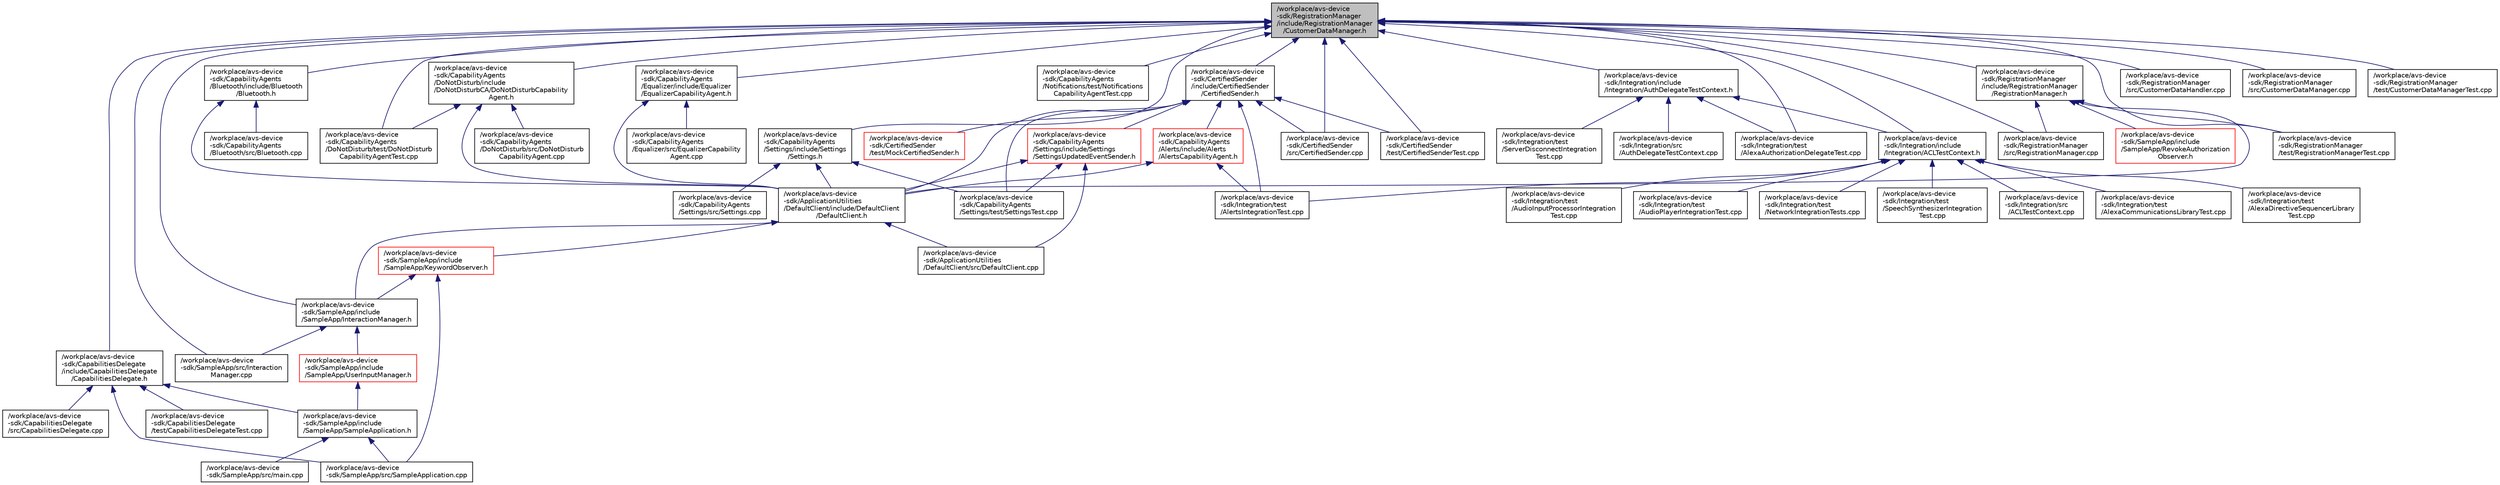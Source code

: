 digraph "/workplace/avs-device-sdk/RegistrationManager/include/RegistrationManager/CustomerDataManager.h"
{
  edge [fontname="Helvetica",fontsize="10",labelfontname="Helvetica",labelfontsize="10"];
  node [fontname="Helvetica",fontsize="10",shape=record];
  Node1 [label="/workplace/avs-device\l-sdk/RegistrationManager\l/include/RegistrationManager\l/CustomerDataManager.h",height=0.2,width=0.4,color="black", fillcolor="grey75", style="filled", fontcolor="black"];
  Node1 -> Node2 [dir="back",color="midnightblue",fontsize="10",style="solid",fontname="Helvetica"];
  Node2 [label="/workplace/avs-device\l-sdk/CapabilitiesDelegate\l/include/CapabilitiesDelegate\l/CapabilitiesDelegate.h",height=0.2,width=0.4,color="black", fillcolor="white", style="filled",URL="$_capabilities_delegate_8h.html"];
  Node2 -> Node3 [dir="back",color="midnightblue",fontsize="10",style="solid",fontname="Helvetica"];
  Node3 [label="/workplace/avs-device\l-sdk/CapabilitiesDelegate\l/src/CapabilitiesDelegate.cpp",height=0.2,width=0.4,color="black", fillcolor="white", style="filled",URL="$_capabilities_delegate_8cpp.html"];
  Node2 -> Node4 [dir="back",color="midnightblue",fontsize="10",style="solid",fontname="Helvetica"];
  Node4 [label="/workplace/avs-device\l-sdk/CapabilitiesDelegate\l/test/CapabilitiesDelegateTest.cpp",height=0.2,width=0.4,color="black", fillcolor="white", style="filled",URL="$_capabilities_delegate_test_8cpp.html"];
  Node2 -> Node5 [dir="back",color="midnightblue",fontsize="10",style="solid",fontname="Helvetica"];
  Node5 [label="/workplace/avs-device\l-sdk/SampleApp/include\l/SampleApp/SampleApplication.h",height=0.2,width=0.4,color="black", fillcolor="white", style="filled",URL="$_sample_application_8h.html"];
  Node5 -> Node6 [dir="back",color="midnightblue",fontsize="10",style="solid",fontname="Helvetica"];
  Node6 [label="/workplace/avs-device\l-sdk/SampleApp/src/main.cpp",height=0.2,width=0.4,color="black", fillcolor="white", style="filled",URL="$main_8cpp.html"];
  Node5 -> Node7 [dir="back",color="midnightblue",fontsize="10",style="solid",fontname="Helvetica"];
  Node7 [label="/workplace/avs-device\l-sdk/SampleApp/src/SampleApplication.cpp",height=0.2,width=0.4,color="black", fillcolor="white", style="filled",URL="$_sample_application_8cpp.html"];
  Node2 -> Node7 [dir="back",color="midnightblue",fontsize="10",style="solid",fontname="Helvetica"];
  Node1 -> Node8 [dir="back",color="midnightblue",fontsize="10",style="solid",fontname="Helvetica"];
  Node8 [label="/workplace/avs-device\l-sdk/CapabilityAgents\l/Bluetooth/include/Bluetooth\l/Bluetooth.h",height=0.2,width=0.4,color="black", fillcolor="white", style="filled",URL="$_bluetooth_8h.html"];
  Node8 -> Node9 [dir="back",color="midnightblue",fontsize="10",style="solid",fontname="Helvetica"];
  Node9 [label="/workplace/avs-device\l-sdk/ApplicationUtilities\l/DefaultClient/include/DefaultClient\l/DefaultClient.h",height=0.2,width=0.4,color="black", fillcolor="white", style="filled",URL="$_default_client_8h.html"];
  Node9 -> Node10 [dir="back",color="midnightblue",fontsize="10",style="solid",fontname="Helvetica"];
  Node10 [label="/workplace/avs-device\l-sdk/ApplicationUtilities\l/DefaultClient/src/DefaultClient.cpp",height=0.2,width=0.4,color="black", fillcolor="white", style="filled",URL="$_default_client_8cpp.html"];
  Node9 -> Node11 [dir="back",color="midnightblue",fontsize="10",style="solid",fontname="Helvetica"];
  Node11 [label="/workplace/avs-device\l-sdk/SampleApp/include\l/SampleApp/InteractionManager.h",height=0.2,width=0.4,color="black", fillcolor="white", style="filled",URL="$_interaction_manager_8h.html"];
  Node11 -> Node12 [dir="back",color="midnightblue",fontsize="10",style="solid",fontname="Helvetica"];
  Node12 [label="/workplace/avs-device\l-sdk/SampleApp/include\l/SampleApp/UserInputManager.h",height=0.2,width=0.4,color="red", fillcolor="white", style="filled",URL="$_user_input_manager_8h.html"];
  Node12 -> Node5 [dir="back",color="midnightblue",fontsize="10",style="solid",fontname="Helvetica"];
  Node11 -> Node13 [dir="back",color="midnightblue",fontsize="10",style="solid",fontname="Helvetica"];
  Node13 [label="/workplace/avs-device\l-sdk/SampleApp/src/Interaction\lManager.cpp",height=0.2,width=0.4,color="black", fillcolor="white", style="filled",URL="$_interaction_manager_8cpp.html"];
  Node9 -> Node14 [dir="back",color="midnightblue",fontsize="10",style="solid",fontname="Helvetica"];
  Node14 [label="/workplace/avs-device\l-sdk/SampleApp/include\l/SampleApp/KeywordObserver.h",height=0.2,width=0.4,color="red", fillcolor="white", style="filled",URL="$_keyword_observer_8h.html"];
  Node14 -> Node11 [dir="back",color="midnightblue",fontsize="10",style="solid",fontname="Helvetica"];
  Node14 -> Node7 [dir="back",color="midnightblue",fontsize="10",style="solid",fontname="Helvetica"];
  Node8 -> Node15 [dir="back",color="midnightblue",fontsize="10",style="solid",fontname="Helvetica"];
  Node15 [label="/workplace/avs-device\l-sdk/CapabilityAgents\l/Bluetooth/src/Bluetooth.cpp",height=0.2,width=0.4,color="black", fillcolor="white", style="filled",URL="$_bluetooth_8cpp.html"];
  Node1 -> Node16 [dir="back",color="midnightblue",fontsize="10",style="solid",fontname="Helvetica"];
  Node16 [label="/workplace/avs-device\l-sdk/CapabilityAgents\l/DoNotDisturb/include\l/DoNotDisturbCA/DoNotDisturbCapability\lAgent.h",height=0.2,width=0.4,color="black", fillcolor="white", style="filled",URL="$_do_not_disturb_capability_agent_8h.html"];
  Node16 -> Node9 [dir="back",color="midnightblue",fontsize="10",style="solid",fontname="Helvetica"];
  Node16 -> Node17 [dir="back",color="midnightblue",fontsize="10",style="solid",fontname="Helvetica"];
  Node17 [label="/workplace/avs-device\l-sdk/CapabilityAgents\l/DoNotDisturb/src/DoNotDisturb\lCapabilityAgent.cpp",height=0.2,width=0.4,color="black", fillcolor="white", style="filled",URL="$_do_not_disturb_capability_agent_8cpp.html"];
  Node16 -> Node18 [dir="back",color="midnightblue",fontsize="10",style="solid",fontname="Helvetica"];
  Node18 [label="/workplace/avs-device\l-sdk/CapabilityAgents\l/DoNotDisturb/test/DoNotDisturb\lCapabilityAgentTest.cpp",height=0.2,width=0.4,color="black", fillcolor="white", style="filled",URL="$_do_not_disturb_capability_agent_test_8cpp.html"];
  Node1 -> Node18 [dir="back",color="midnightblue",fontsize="10",style="solid",fontname="Helvetica"];
  Node1 -> Node19 [dir="back",color="midnightblue",fontsize="10",style="solid",fontname="Helvetica"];
  Node19 [label="/workplace/avs-device\l-sdk/CapabilityAgents\l/Equalizer/include/Equalizer\l/EqualizerCapabilityAgent.h",height=0.2,width=0.4,color="black", fillcolor="white", style="filled",URL="$_equalizer_capability_agent_8h.html"];
  Node19 -> Node9 [dir="back",color="midnightblue",fontsize="10",style="solid",fontname="Helvetica"];
  Node19 -> Node20 [dir="back",color="midnightblue",fontsize="10",style="solid",fontname="Helvetica"];
  Node20 [label="/workplace/avs-device\l-sdk/CapabilityAgents\l/Equalizer/src/EqualizerCapability\lAgent.cpp",height=0.2,width=0.4,color="black", fillcolor="white", style="filled",URL="$_equalizer_capability_agent_8cpp.html"];
  Node1 -> Node21 [dir="back",color="midnightblue",fontsize="10",style="solid",fontname="Helvetica"];
  Node21 [label="/workplace/avs-device\l-sdk/CapabilityAgents\l/Notifications/test/Notifications\lCapabilityAgentTest.cpp",height=0.2,width=0.4,color="black", fillcolor="white", style="filled",URL="$_notifications_capability_agent_test_8cpp.html"];
  Node1 -> Node22 [dir="back",color="midnightblue",fontsize="10",style="solid",fontname="Helvetica"];
  Node22 [label="/workplace/avs-device\l-sdk/CapabilityAgents\l/Settings/include/Settings\l/Settings.h",height=0.2,width=0.4,color="black", fillcolor="white", style="filled",URL="$_settings_8h.html"];
  Node22 -> Node9 [dir="back",color="midnightblue",fontsize="10",style="solid",fontname="Helvetica"];
  Node22 -> Node23 [dir="back",color="midnightblue",fontsize="10",style="solid",fontname="Helvetica"];
  Node23 [label="/workplace/avs-device\l-sdk/CapabilityAgents\l/Settings/src/Settings.cpp",height=0.2,width=0.4,color="black", fillcolor="white", style="filled",URL="$_settings_8cpp.html"];
  Node22 -> Node24 [dir="back",color="midnightblue",fontsize="10",style="solid",fontname="Helvetica"];
  Node24 [label="/workplace/avs-device\l-sdk/CapabilityAgents\l/Settings/test/SettingsTest.cpp",height=0.2,width=0.4,color="black", fillcolor="white", style="filled",URL="$_settings_test_8cpp.html"];
  Node1 -> Node25 [dir="back",color="midnightblue",fontsize="10",style="solid",fontname="Helvetica"];
  Node25 [label="/workplace/avs-device\l-sdk/CertifiedSender\l/include/CertifiedSender\l/CertifiedSender.h",height=0.2,width=0.4,color="black", fillcolor="white", style="filled",URL="$_certified_sender_8h.html"];
  Node25 -> Node9 [dir="back",color="midnightblue",fontsize="10",style="solid",fontname="Helvetica"];
  Node25 -> Node26 [dir="back",color="midnightblue",fontsize="10",style="solid",fontname="Helvetica"];
  Node26 [label="/workplace/avs-device\l-sdk/CapabilityAgents\l/Alerts/include/Alerts\l/AlertsCapabilityAgent.h",height=0.2,width=0.4,color="red", fillcolor="white", style="filled",URL="$_alerts_capability_agent_8h.html"];
  Node26 -> Node9 [dir="back",color="midnightblue",fontsize="10",style="solid",fontname="Helvetica"];
  Node26 -> Node27 [dir="back",color="midnightblue",fontsize="10",style="solid",fontname="Helvetica"];
  Node27 [label="/workplace/avs-device\l-sdk/Integration/test\l/AlertsIntegrationTest.cpp",height=0.2,width=0.4,color="black", fillcolor="white", style="filled",URL="$_alerts_integration_test_8cpp.html"];
  Node25 -> Node28 [dir="back",color="midnightblue",fontsize="10",style="solid",fontname="Helvetica"];
  Node28 [label="/workplace/avs-device\l-sdk/CapabilityAgents\l/Settings/include/Settings\l/SettingsUpdatedEventSender.h",height=0.2,width=0.4,color="red", fillcolor="white", style="filled",URL="$_settings_updated_event_sender_8h.html"];
  Node28 -> Node9 [dir="back",color="midnightblue",fontsize="10",style="solid",fontname="Helvetica"];
  Node28 -> Node10 [dir="back",color="midnightblue",fontsize="10",style="solid",fontname="Helvetica"];
  Node28 -> Node24 [dir="back",color="midnightblue",fontsize="10",style="solid",fontname="Helvetica"];
  Node25 -> Node24 [dir="back",color="midnightblue",fontsize="10",style="solid",fontname="Helvetica"];
  Node25 -> Node29 [dir="back",color="midnightblue",fontsize="10",style="solid",fontname="Helvetica"];
  Node29 [label="/workplace/avs-device\l-sdk/CertifiedSender\l/src/CertifiedSender.cpp",height=0.2,width=0.4,color="black", fillcolor="white", style="filled",URL="$_certified_sender_8cpp.html"];
  Node25 -> Node30 [dir="back",color="midnightblue",fontsize="10",style="solid",fontname="Helvetica"];
  Node30 [label="/workplace/avs-device\l-sdk/CertifiedSender\l/test/CertifiedSenderTest.cpp",height=0.2,width=0.4,color="black", fillcolor="white", style="filled",URL="$_certified_sender_test_8cpp.html"];
  Node25 -> Node31 [dir="back",color="midnightblue",fontsize="10",style="solid",fontname="Helvetica"];
  Node31 [label="/workplace/avs-device\l-sdk/CertifiedSender\l/test/MockCertifiedSender.h",height=0.2,width=0.4,color="red", fillcolor="white", style="filled",URL="$_mock_certified_sender_8h.html"];
  Node25 -> Node27 [dir="back",color="midnightblue",fontsize="10",style="solid",fontname="Helvetica"];
  Node1 -> Node29 [dir="back",color="midnightblue",fontsize="10",style="solid",fontname="Helvetica"];
  Node1 -> Node30 [dir="back",color="midnightblue",fontsize="10",style="solid",fontname="Helvetica"];
  Node1 -> Node32 [dir="back",color="midnightblue",fontsize="10",style="solid",fontname="Helvetica"];
  Node32 [label="/workplace/avs-device\l-sdk/Integration/include\l/Integration/ACLTestContext.h",height=0.2,width=0.4,color="black", fillcolor="white", style="filled",URL="$_a_c_l_test_context_8h.html"];
  Node32 -> Node33 [dir="back",color="midnightblue",fontsize="10",style="solid",fontname="Helvetica"];
  Node33 [label="/workplace/avs-device\l-sdk/Integration/src\l/ACLTestContext.cpp",height=0.2,width=0.4,color="black", fillcolor="white", style="filled",URL="$_a_c_l_test_context_8cpp.html"];
  Node32 -> Node27 [dir="back",color="midnightblue",fontsize="10",style="solid",fontname="Helvetica"];
  Node32 -> Node34 [dir="back",color="midnightblue",fontsize="10",style="solid",fontname="Helvetica"];
  Node34 [label="/workplace/avs-device\l-sdk/Integration/test\l/AlexaCommunicationsLibraryTest.cpp",height=0.2,width=0.4,color="black", fillcolor="white", style="filled",URL="$_alexa_communications_library_test_8cpp.html"];
  Node32 -> Node35 [dir="back",color="midnightblue",fontsize="10",style="solid",fontname="Helvetica"];
  Node35 [label="/workplace/avs-device\l-sdk/Integration/test\l/AlexaDirectiveSequencerLibrary\lTest.cpp",height=0.2,width=0.4,color="black", fillcolor="white", style="filled",URL="$_alexa_directive_sequencer_library_test_8cpp.html"];
  Node32 -> Node36 [dir="back",color="midnightblue",fontsize="10",style="solid",fontname="Helvetica"];
  Node36 [label="/workplace/avs-device\l-sdk/Integration/test\l/AudioInputProcessorIntegration\lTest.cpp",height=0.2,width=0.4,color="black", fillcolor="white", style="filled",URL="$_audio_input_processor_integration_test_8cpp.html"];
  Node32 -> Node37 [dir="back",color="midnightblue",fontsize="10",style="solid",fontname="Helvetica"];
  Node37 [label="/workplace/avs-device\l-sdk/Integration/test\l/AudioPlayerIntegrationTest.cpp",height=0.2,width=0.4,color="black", fillcolor="white", style="filled",URL="$_audio_player_integration_test_8cpp.html"];
  Node32 -> Node38 [dir="back",color="midnightblue",fontsize="10",style="solid",fontname="Helvetica"];
  Node38 [label="/workplace/avs-device\l-sdk/Integration/test\l/NetworkIntegrationTests.cpp",height=0.2,width=0.4,color="black", fillcolor="white", style="filled",URL="$_network_integration_tests_8cpp.html"];
  Node32 -> Node39 [dir="back",color="midnightblue",fontsize="10",style="solid",fontname="Helvetica"];
  Node39 [label="/workplace/avs-device\l-sdk/Integration/test\l/SpeechSynthesizerIntegration\lTest.cpp",height=0.2,width=0.4,color="black", fillcolor="white", style="filled",URL="$_speech_synthesizer_integration_test_8cpp.html"];
  Node1 -> Node40 [dir="back",color="midnightblue",fontsize="10",style="solid",fontname="Helvetica"];
  Node40 [label="/workplace/avs-device\l-sdk/Integration/include\l/Integration/AuthDelegateTestContext.h",height=0.2,width=0.4,color="black", fillcolor="white", style="filled",URL="$_auth_delegate_test_context_8h.html"];
  Node40 -> Node32 [dir="back",color="midnightblue",fontsize="10",style="solid",fontname="Helvetica"];
  Node40 -> Node41 [dir="back",color="midnightblue",fontsize="10",style="solid",fontname="Helvetica"];
  Node41 [label="/workplace/avs-device\l-sdk/Integration/src\l/AuthDelegateTestContext.cpp",height=0.2,width=0.4,color="black", fillcolor="white", style="filled",URL="$_auth_delegate_test_context_8cpp.html"];
  Node40 -> Node42 [dir="back",color="midnightblue",fontsize="10",style="solid",fontname="Helvetica"];
  Node42 [label="/workplace/avs-device\l-sdk/Integration/test\l/AlexaAuthorizationDelegateTest.cpp",height=0.2,width=0.4,color="black", fillcolor="white", style="filled",URL="$_alexa_authorization_delegate_test_8cpp.html"];
  Node40 -> Node43 [dir="back",color="midnightblue",fontsize="10",style="solid",fontname="Helvetica"];
  Node43 [label="/workplace/avs-device\l-sdk/Integration/test\l/ServerDisconnectIntegration\lTest.cpp",height=0.2,width=0.4,color="black", fillcolor="white", style="filled",URL="$_server_disconnect_integration_test_8cpp.html"];
  Node1 -> Node42 [dir="back",color="midnightblue",fontsize="10",style="solid",fontname="Helvetica"];
  Node1 -> Node44 [dir="back",color="midnightblue",fontsize="10",style="solid",fontname="Helvetica"];
  Node44 [label="/workplace/avs-device\l-sdk/RegistrationManager\l/include/RegistrationManager\l/RegistrationManager.h",height=0.2,width=0.4,color="black", fillcolor="white", style="filled",URL="$_registration_manager_8h.html"];
  Node44 -> Node9 [dir="back",color="midnightblue",fontsize="10",style="solid",fontname="Helvetica"];
  Node44 -> Node45 [dir="back",color="midnightblue",fontsize="10",style="solid",fontname="Helvetica"];
  Node45 [label="/workplace/avs-device\l-sdk/RegistrationManager\l/src/RegistrationManager.cpp",height=0.2,width=0.4,color="black", fillcolor="white", style="filled",URL="$_registration_manager_8cpp.html"];
  Node44 -> Node46 [dir="back",color="midnightblue",fontsize="10",style="solid",fontname="Helvetica"];
  Node46 [label="/workplace/avs-device\l-sdk/RegistrationManager\l/test/RegistrationManagerTest.cpp",height=0.2,width=0.4,color="black", fillcolor="white", style="filled",URL="$_registration_manager_test_8cpp.html"];
  Node44 -> Node47 [dir="back",color="midnightblue",fontsize="10",style="solid",fontname="Helvetica"];
  Node47 [label="/workplace/avs-device\l-sdk/SampleApp/include\l/SampleApp/RevokeAuthorization\lObserver.h",height=0.2,width=0.4,color="red", fillcolor="white", style="filled",URL="$_revoke_authorization_observer_8h.html"];
  Node1 -> Node48 [dir="back",color="midnightblue",fontsize="10",style="solid",fontname="Helvetica"];
  Node48 [label="/workplace/avs-device\l-sdk/RegistrationManager\l/src/CustomerDataHandler.cpp",height=0.2,width=0.4,color="black", fillcolor="white", style="filled",URL="$_customer_data_handler_8cpp.html"];
  Node1 -> Node49 [dir="back",color="midnightblue",fontsize="10",style="solid",fontname="Helvetica"];
  Node49 [label="/workplace/avs-device\l-sdk/RegistrationManager\l/src/CustomerDataManager.cpp",height=0.2,width=0.4,color="black", fillcolor="white", style="filled",URL="$_customer_data_manager_8cpp.html"];
  Node1 -> Node45 [dir="back",color="midnightblue",fontsize="10",style="solid",fontname="Helvetica"];
  Node1 -> Node50 [dir="back",color="midnightblue",fontsize="10",style="solid",fontname="Helvetica"];
  Node50 [label="/workplace/avs-device\l-sdk/RegistrationManager\l/test/CustomerDataManagerTest.cpp",height=0.2,width=0.4,color="black", fillcolor="white", style="filled",URL="$_customer_data_manager_test_8cpp.html"];
  Node1 -> Node46 [dir="back",color="midnightblue",fontsize="10",style="solid",fontname="Helvetica"];
  Node1 -> Node11 [dir="back",color="midnightblue",fontsize="10",style="solid",fontname="Helvetica"];
  Node1 -> Node13 [dir="back",color="midnightblue",fontsize="10",style="solid",fontname="Helvetica"];
}
